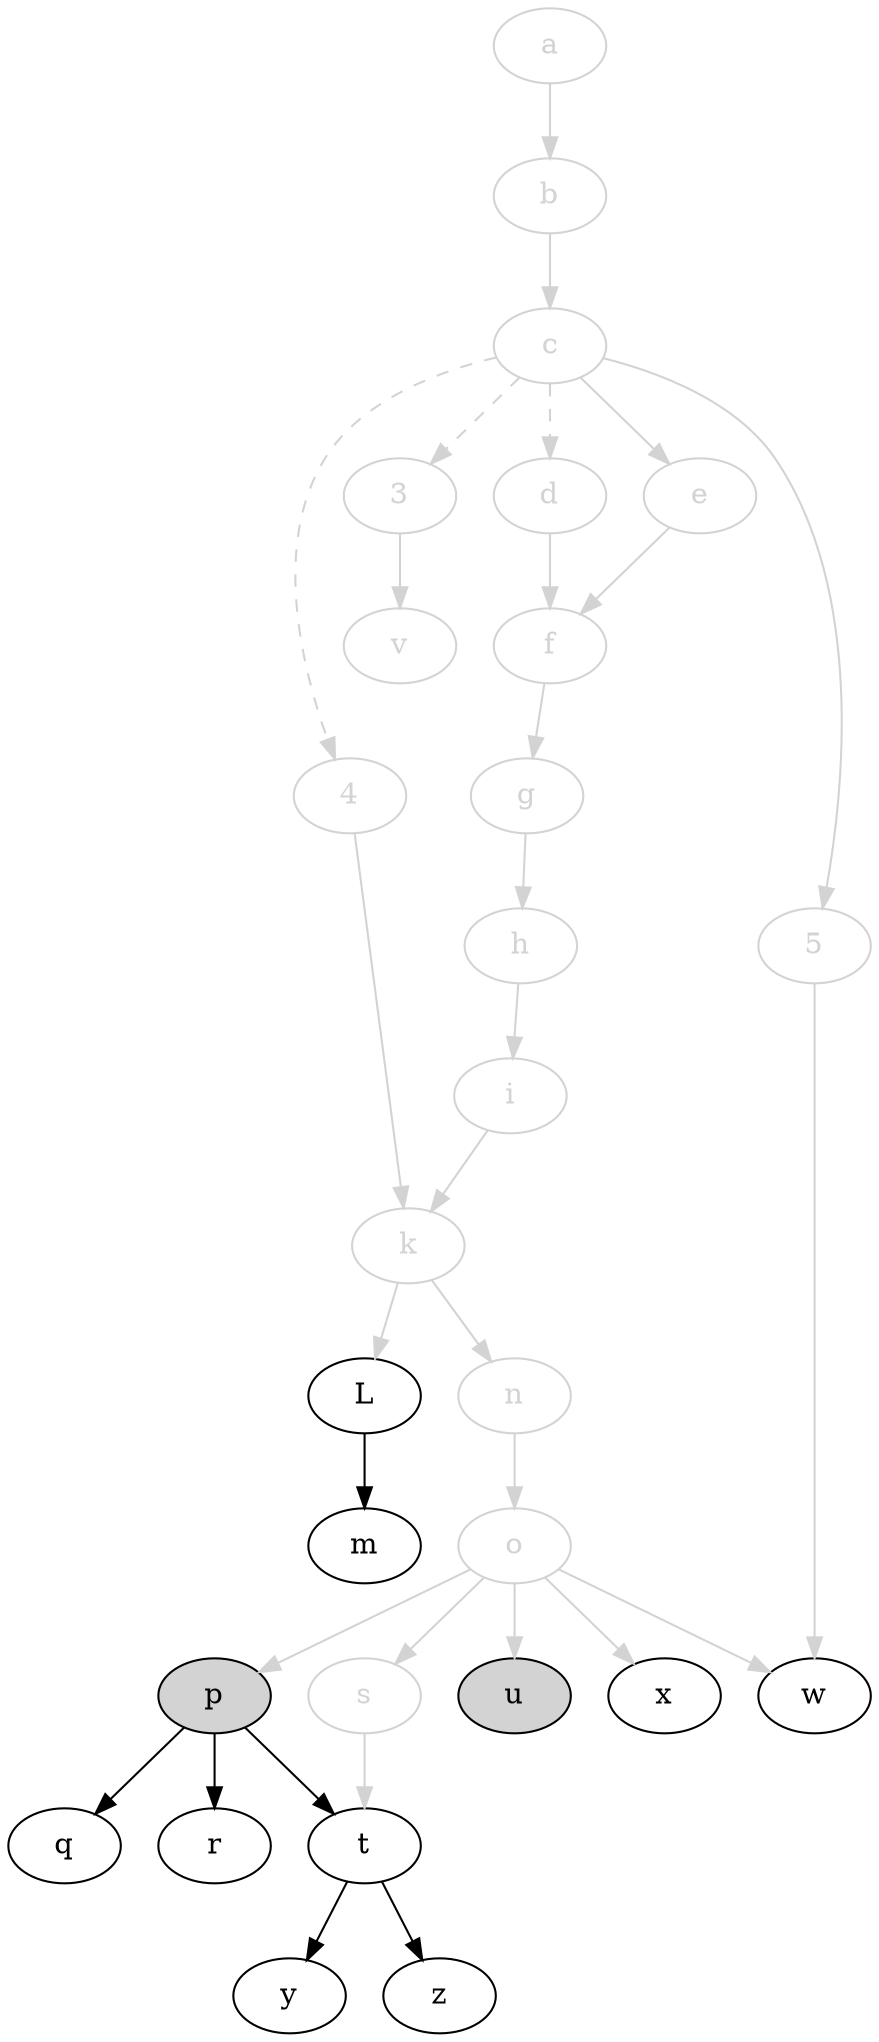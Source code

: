digraph {
    // open: [style=filled,fillcolor=lightgrey]
    // closed: [color=lightgrey,fontcolor=lightgrey]

    4 [color=lightgrey,fontcolor=lightgrey];
    3 [color=lightgrey,fontcolor=lightgrey];
    a [color=lightgrey,fontcolor=lightgrey];
    b [color=lightgrey,fontcolor=lightgrey];
    c [color=lightgrey,fontcolor=lightgrey];
    d [color=lightgrey,fontcolor=lightgrey];
    e [color=lightgrey,fontcolor=lightgrey];
    f [color=lightgrey,fontcolor=lightgrey];
    g [color=lightgrey,fontcolor=lightgrey];
    h [color=lightgrey,fontcolor=lightgrey];
    i [color=lightgrey,fontcolor=lightgrey];
    k [color=lightgrey,fontcolor=lightgrey];
    L;
    m;
    5 [color=lightgrey,fontcolor=lightgrey];
    n [color=lightgrey,fontcolor=lightgrey];
    o [color=lightgrey,fontcolor=lightgrey];
    p [style=filled,fillcolor=lightgrey];
    q;
    r;
    s [color=lightgrey,fontcolor=lightgrey];
    t;
    u [style=filled,fillcolor=lightgrey];
    v [color=lightgrey,fontcolor=lightgrey];
    w;
    x;
    y;
    z;

    4 -> k [color=lightgrey];
    c -> 4 [style=dashed,color=lightgrey];
    c -> 3 [style=dashed,color=lightgrey];
    c -> d [style=dashed,color=lightgrey];
    3 -> v [color=lightgrey];
    a -> b [color=lightgrey];
    b -> c [color=lightgrey];
    c -> e [color=lightgrey];
    c -> 5 [color=lightgrey];
    d -> f [color=lightgrey];
    e -> f [color=lightgrey];
    f -> g [color=lightgrey];
    g -> h [color=lightgrey];
    h -> i [color=lightgrey];
    i -> k [color=lightgrey];
    k -> L [color=lightgrey];
    L -> m;
    k -> n [color=lightgrey];
    n -> o [color=lightgrey];
    o -> p [color=lightgrey];
    p -> q;
    p -> r;
    o -> s [color=lightgrey];
    s -> t [color=lightgrey];
    p -> t;
    o -> u [color=lightgrey];
    5 -> w [color=lightgrey];
    o -> w [color=lightgrey];
    o -> x [color=lightgrey];
    t -> y;
    t -> z;
}
